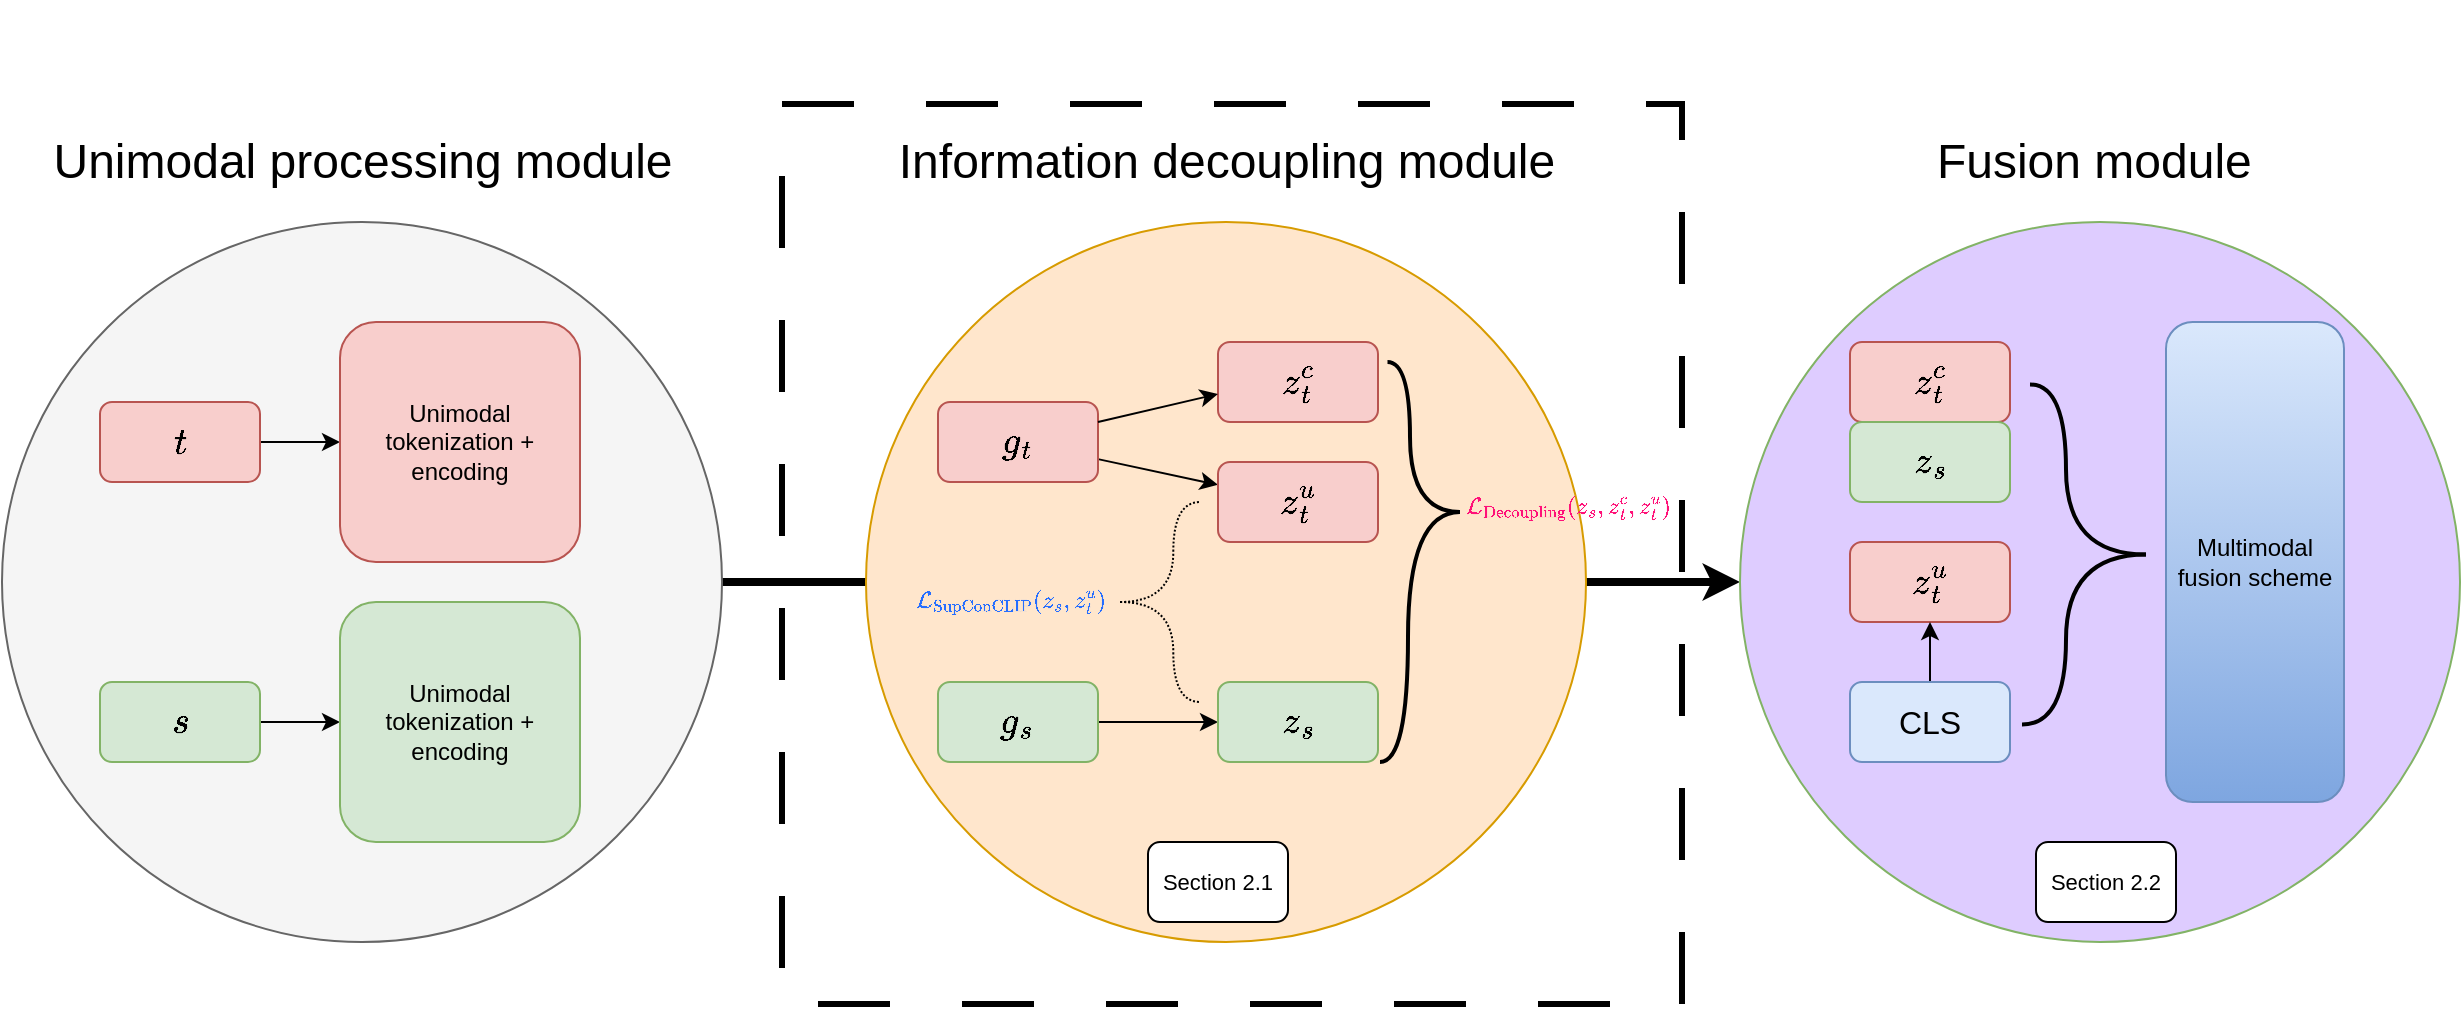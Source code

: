 <mxfile version="26.0.3">
  <diagram name="Page-1" id="ppDWNuSZf4CIT6eY6HD5">
    <mxGraphModel dx="1430" dy="2057" grid="1" gridSize="10" guides="1" tooltips="1" connect="1" arrows="1" fold="1" page="1" pageScale="1" pageWidth="827" pageHeight="1169" math="1" shadow="0">
      <root>
        <mxCell id="0" />
        <mxCell id="1" parent="0" />
        <mxCell id="b5ZvEWZHJdZfXE5YK8wL-79" value="" style="rounded=0;whiteSpace=wrap;html=1;fillColor=none;dashed=1;dashPattern=12 12;strokeWidth=3;" parent="1" vertex="1">
          <mxGeometry x="471" y="-9" width="450" height="450" as="geometry" />
        </mxCell>
        <mxCell id="MBMcE1C07mRVB2KjmC6v-1" style="edgeStyle=none;rounded=0;orthogonalLoop=1;jettySize=auto;html=1;entryX=0;entryY=0.5;entryDx=0;entryDy=0;strokeColor=default;align=center;verticalAlign=middle;fontFamily=Helvetica;fontSize=11;fontColor=default;labelBackgroundColor=default;endArrow=classic;fillColor=#000000;strokeWidth=4;" edge="1" parent="1" source="b5ZvEWZHJdZfXE5YK8wL-9" target="b5ZvEWZHJdZfXE5YK8wL-39">
          <mxGeometry relative="1" as="geometry" />
        </mxCell>
        <mxCell id="b5ZvEWZHJdZfXE5YK8wL-39" value="" style="ellipse;whiteSpace=wrap;html=1;aspect=fixed;fillColor=#DECCFF;strokeColor=#82b366;" parent="1" vertex="1">
          <mxGeometry x="950" y="50" width="360" height="360" as="geometry" />
        </mxCell>
        <mxCell id="b5ZvEWZHJdZfXE5YK8wL-23" value="" style="ellipse;whiteSpace=wrap;html=1;aspect=fixed;fillColor=#ffe6cc;strokeColor=#d79b00;" parent="1" vertex="1">
          <mxGeometry x="513" y="50" width="360" height="360" as="geometry" />
        </mxCell>
        <mxCell id="b5ZvEWZHJdZfXE5YK8wL-9" value="" style="ellipse;whiteSpace=wrap;html=1;aspect=fixed;fillColor=#f5f5f5;strokeColor=#666666;fontColor=#333333;" parent="1" vertex="1">
          <mxGeometry x="81" y="50" width="360" height="360" as="geometry" />
        </mxCell>
        <mxCell id="b5ZvEWZHJdZfXE5YK8wL-8" value="" style="edgeStyle=orthogonalEdgeStyle;rounded=0;orthogonalLoop=1;jettySize=auto;html=1;" parent="1" source="b5ZvEWZHJdZfXE5YK8wL-2" target="b5ZvEWZHJdZfXE5YK8wL-5" edge="1">
          <mxGeometry relative="1" as="geometry" />
        </mxCell>
        <mxCell id="b5ZvEWZHJdZfXE5YK8wL-2" value="&lt;font style=&quot;font-size: 16px;&quot;&gt;$$t$$&lt;/font&gt;" style="rounded=1;whiteSpace=wrap;html=1;fillColor=#f8cecc;strokeColor=#b85450;" parent="1" vertex="1">
          <mxGeometry x="130" y="140" width="80" height="40" as="geometry" />
        </mxCell>
        <mxCell id="b5ZvEWZHJdZfXE5YK8wL-7" value="" style="edgeStyle=orthogonalEdgeStyle;rounded=0;orthogonalLoop=1;jettySize=auto;html=1;" parent="1" source="b5ZvEWZHJdZfXE5YK8wL-4" target="b5ZvEWZHJdZfXE5YK8wL-6" edge="1">
          <mxGeometry relative="1" as="geometry" />
        </mxCell>
        <mxCell id="b5ZvEWZHJdZfXE5YK8wL-4" value="&lt;font style=&quot;font-size: 16px;&quot;&gt;$$s$$&lt;/font&gt;" style="rounded=1;whiteSpace=wrap;html=1;fillColor=#d5e8d4;strokeColor=#82b366;" parent="1" vertex="1">
          <mxGeometry x="130" y="280" width="80" height="40" as="geometry" />
        </mxCell>
        <mxCell id="b5ZvEWZHJdZfXE5YK8wL-5" value="Unimodal tokenization + encoding" style="rounded=1;whiteSpace=wrap;html=1;fillColor=#f8cecc;strokeColor=#b85450;" parent="1" vertex="1">
          <mxGeometry x="250" y="100" width="120" height="120" as="geometry" />
        </mxCell>
        <mxCell id="b5ZvEWZHJdZfXE5YK8wL-6" value="Unimodal tokenization + encoding" style="rounded=1;whiteSpace=wrap;html=1;fillColor=#d5e8d4;strokeColor=#82b366;" parent="1" vertex="1">
          <mxGeometry x="250" y="240" width="120" height="120" as="geometry" />
        </mxCell>
        <mxCell id="b5ZvEWZHJdZfXE5YK8wL-19" value="" style="rounded=0;orthogonalLoop=1;jettySize=auto;html=1;" parent="1" source="b5ZvEWZHJdZfXE5YK8wL-13" target="b5ZvEWZHJdZfXE5YK8wL-17" edge="1">
          <mxGeometry relative="1" as="geometry" />
        </mxCell>
        <mxCell id="b5ZvEWZHJdZfXE5YK8wL-13" value="&lt;font style=&quot;font-size: 16px;&quot;&gt;$$g_t$$&lt;/font&gt;" style="rounded=1;whiteSpace=wrap;html=1;fillColor=#f8cecc;strokeColor=#b85450;" parent="1" vertex="1">
          <mxGeometry x="549" y="140" width="80" height="40" as="geometry" />
        </mxCell>
        <mxCell id="b5ZvEWZHJdZfXE5YK8wL-22" value="" style="edgeStyle=orthogonalEdgeStyle;rounded=0;orthogonalLoop=1;jettySize=auto;html=1;" parent="1" source="b5ZvEWZHJdZfXE5YK8wL-14" target="b5ZvEWZHJdZfXE5YK8wL-18" edge="1">
          <mxGeometry relative="1" as="geometry" />
        </mxCell>
        <mxCell id="b5ZvEWZHJdZfXE5YK8wL-14" value="&lt;font style=&quot;font-size: 16px;&quot;&gt;$$g_s$$&lt;/font&gt;" style="rounded=1;whiteSpace=wrap;html=1;fillColor=#d5e8d4;strokeColor=#82b366;" parent="1" vertex="1">
          <mxGeometry x="549" y="280" width="80" height="40" as="geometry" />
        </mxCell>
        <mxCell id="b5ZvEWZHJdZfXE5YK8wL-16" value="&lt;font style=&quot;font-size: 16px;&quot;&gt;$$z_t^c$$&lt;/font&gt;" style="rounded=1;whiteSpace=wrap;html=1;fillColor=#f8cecc;strokeColor=#b85450;" parent="1" vertex="1">
          <mxGeometry x="689" y="110" width="80" height="40" as="geometry" />
        </mxCell>
        <mxCell id="b5ZvEWZHJdZfXE5YK8wL-17" value="&lt;font style=&quot;font-size: 16px;&quot;&gt;$$z_t^u$$&lt;/font&gt;" style="rounded=1;whiteSpace=wrap;html=1;fillColor=#f8cecc;strokeColor=#b85450;" parent="1" vertex="1">
          <mxGeometry x="689" y="170" width="80" height="40" as="geometry" />
        </mxCell>
        <mxCell id="b5ZvEWZHJdZfXE5YK8wL-18" value="&lt;font style=&quot;font-size: 16px;&quot;&gt;$$z_s$$&lt;/font&gt;" style="rounded=1;whiteSpace=wrap;html=1;fillColor=#d5e8d4;strokeColor=#82b366;" parent="1" vertex="1">
          <mxGeometry x="689" y="280" width="80" height="40" as="geometry" />
        </mxCell>
        <mxCell id="b5ZvEWZHJdZfXE5YK8wL-21" value="" style="rounded=0;orthogonalLoop=1;jettySize=auto;html=1;exitX=1;exitY=0.25;exitDx=0;exitDy=0;" parent="1" source="b5ZvEWZHJdZfXE5YK8wL-13" edge="1">
          <mxGeometry relative="1" as="geometry">
            <mxPoint x="629" y="124" as="sourcePoint" />
            <mxPoint x="689" y="136" as="targetPoint" />
          </mxGeometry>
        </mxCell>
        <mxCell id="b5ZvEWZHJdZfXE5YK8wL-24" value="&lt;font style=&quot;font-size: 16px;&quot;&gt;$$z_t^u$$&lt;/font&gt;" style="rounded=1;whiteSpace=wrap;html=1;fillColor=#f8cecc;strokeColor=#b85450;" parent="1" vertex="1">
          <mxGeometry x="1005" y="210" width="80" height="40" as="geometry" />
        </mxCell>
        <mxCell id="b5ZvEWZHJdZfXE5YK8wL-25" value="&lt;font style=&quot;font-size: 16px;&quot;&gt;$$z_t^c$$&lt;/font&gt;" style="rounded=1;whiteSpace=wrap;html=1;fillColor=#f8cecc;strokeColor=#b85450;" parent="1" vertex="1">
          <mxGeometry x="1005" y="110" width="80" height="40" as="geometry" />
        </mxCell>
        <mxCell id="b5ZvEWZHJdZfXE5YK8wL-26" value="&lt;font style=&quot;font-size: 16px;&quot;&gt;$$z_s$$&lt;/font&gt;" style="rounded=1;whiteSpace=wrap;html=1;fillColor=#d5e8d4;strokeColor=#82b366;" parent="1" vertex="1">
          <mxGeometry x="1005" y="150" width="80" height="40" as="geometry" />
        </mxCell>
        <mxCell id="b5ZvEWZHJdZfXE5YK8wL-30" style="edgeStyle=orthogonalEdgeStyle;rounded=0;orthogonalLoop=1;jettySize=auto;html=1;entryX=0.5;entryY=1;entryDx=0;entryDy=0;" parent="1" source="b5ZvEWZHJdZfXE5YK8wL-27" target="b5ZvEWZHJdZfXE5YK8wL-24" edge="1">
          <mxGeometry relative="1" as="geometry" />
        </mxCell>
        <mxCell id="b5ZvEWZHJdZfXE5YK8wL-27" value="&lt;font style=&quot;font-size: 16px;&quot;&gt;CLS&lt;/font&gt;" style="rounded=1;whiteSpace=wrap;html=1;fillColor=#dae8fc;strokeColor=#6c8ebf;" parent="1" vertex="1">
          <mxGeometry x="1005" y="280" width="80" height="40" as="geometry" />
        </mxCell>
        <mxCell id="b5ZvEWZHJdZfXE5YK8wL-37" value="&lt;font&gt;Multimodal fusion scheme&lt;/font&gt;" style="rounded=1;whiteSpace=wrap;html=1;fillColor=#dae8fc;strokeColor=#6c8ebf;gradientColor=#7ea6e0;" parent="1" vertex="1">
          <mxGeometry x="1163" y="100" width="89" height="240" as="geometry" />
        </mxCell>
        <mxCell id="b5ZvEWZHJdZfXE5YK8wL-40" value="" style="group;rotation=-179;" parent="1" vertex="1" connectable="0">
          <mxGeometry x="980" y="-60" width="60" height="170" as="geometry" />
        </mxCell>
        <mxCell id="b5ZvEWZHJdZfXE5YK8wL-41" value="" style="endArrow=none;html=1;rounded=0;fontStyle=1;edgeStyle=orthogonalEdgeStyle;curved=1;strokeWidth=2;" parent="b5ZvEWZHJdZfXE5YK8wL-40" edge="1">
          <mxGeometry width="50" height="50" relative="1" as="geometry">
            <mxPoint x="173" y="276.25" as="sourcePoint" />
            <mxPoint x="111" y="361.25" as="targetPoint" />
            <Array as="points">
              <mxPoint x="133" y="276.25" />
              <mxPoint x="131" y="361.25" />
            </Array>
          </mxGeometry>
        </mxCell>
        <mxCell id="b5ZvEWZHJdZfXE5YK8wL-42" value="" style="endArrow=none;html=1;rounded=0;edgeStyle=orthogonalEdgeStyle;curved=1;strokeWidth=2;" parent="b5ZvEWZHJdZfXE5YK8wL-40" edge="1">
          <mxGeometry width="50" height="50" relative="1" as="geometry">
            <mxPoint x="173" y="276.25" as="sourcePoint" />
            <mxPoint x="115" y="191.25" as="targetPoint" />
            <Array as="points">
              <mxPoint x="133" y="276.25" />
              <mxPoint x="135" y="191.25" />
            </Array>
          </mxGeometry>
        </mxCell>
        <mxCell id="b5ZvEWZHJdZfXE5YK8wL-76" value="&lt;font style=&quot;font-size: 24px;&quot;&gt;Unimodal processing module&lt;/font&gt;" style="text;html=1;align=center;verticalAlign=middle;resizable=0;points=[];autosize=1;strokeColor=none;fillColor=none;" parent="1" vertex="1">
          <mxGeometry x="96" width="330" height="40" as="geometry" />
        </mxCell>
        <mxCell id="b5ZvEWZHJdZfXE5YK8wL-77" value="&lt;font style=&quot;font-size: 24px;&quot;&gt;Information decoupling module&lt;/font&gt;" style="text;html=1;align=center;verticalAlign=middle;resizable=0;points=[];autosize=1;strokeColor=none;fillColor=none;" parent="1" vertex="1">
          <mxGeometry x="518" width="350" height="40" as="geometry" />
        </mxCell>
        <mxCell id="b5ZvEWZHJdZfXE5YK8wL-78" value="&lt;font style=&quot;font-size: 24px;&quot;&gt;Fusion module&amp;nbsp;&lt;/font&gt;" style="text;html=1;align=center;verticalAlign=middle;resizable=0;points=[];autosize=1;strokeColor=none;fillColor=none;" parent="1" vertex="1">
          <mxGeometry x="1035" width="190" height="40" as="geometry" />
        </mxCell>
        <mxCell id="MBMcE1C07mRVB2KjmC6v-2" value="&lt;b style=&quot;forced-color-adjust: none; font-family: Helvetica; font-style: normal; font-variant-ligatures: normal; font-variant-caps: normal; letter-spacing: normal; orphans: 2; text-align: center; text-indent: 0px; text-transform: none; widows: 2; word-spacing: 0px; -webkit-text-stroke-width: 0px; white-space: normal; background-color: rgb(251, 251, 251); text-decoration-thickness: initial; text-decoration-style: initial; text-decoration-color: initial;&quot;&gt;&lt;font style=&quot;color: rgb(38, 110, 255); font-size: 10px;&quot;&gt;$$\mathcal{L}_\mathrm{SupConCLIP}(z_s, z_t^u)$$&lt;/font&gt;&lt;/b&gt;" style="text;whiteSpace=wrap;html=1;" vertex="1" parent="1">
          <mxGeometry x="536" y="217" width="110" height="40" as="geometry" />
        </mxCell>
        <mxCell id="MBMcE1C07mRVB2KjmC6v-6" value="" style="group" vertex="1" connectable="0" parent="1">
          <mxGeometry x="640" y="190" width="40" height="100" as="geometry" />
        </mxCell>
        <mxCell id="MBMcE1C07mRVB2KjmC6v-4" value="" style="endArrow=none;html=1;rounded=0;fontStyle=1;edgeStyle=orthogonalEdgeStyle;curved=1;strokeWidth=1;strokeColor=default;align=center;verticalAlign=middle;fontFamily=Helvetica;fontSize=11;fontColor=default;labelBackgroundColor=default;fillColor=#000000;dashed=1;dashPattern=1 1;" edge="1" parent="MBMcE1C07mRVB2KjmC6v-6">
          <mxGeometry width="50" height="50" relative="1" as="geometry">
            <mxPoint y="50" as="sourcePoint" />
            <mxPoint x="40" as="targetPoint" />
            <Array as="points">
              <mxPoint x="26.667" y="50" />
              <mxPoint x="26.667" />
            </Array>
          </mxGeometry>
        </mxCell>
        <mxCell id="MBMcE1C07mRVB2KjmC6v-5" value="" style="endArrow=none;html=1;rounded=0;edgeStyle=orthogonalEdgeStyle;curved=1;strokeWidth=1;strokeColor=default;align=center;verticalAlign=middle;fontFamily=Helvetica;fontSize=11;fontColor=default;labelBackgroundColor=default;fillColor=#000000;dashed=1;dashPattern=1 1;" edge="1" parent="MBMcE1C07mRVB2KjmC6v-6">
          <mxGeometry width="50" height="50" relative="1" as="geometry">
            <mxPoint y="50" as="sourcePoint" />
            <mxPoint x="40" y="100" as="targetPoint" />
            <Array as="points">
              <mxPoint x="26.667" y="50" />
              <mxPoint x="26.667" y="100" />
            </Array>
          </mxGeometry>
        </mxCell>
        <mxCell id="MBMcE1C07mRVB2KjmC6v-7" value="&lt;b style=&quot;forced-color-adjust: none; font-family: Helvetica; font-style: normal; font-variant-ligatures: normal; font-variant-caps: normal; letter-spacing: normal; orphans: 2; text-align: center; text-indent: 0px; text-transform: none; widows: 2; word-spacing: 0px; -webkit-text-stroke-width: 0px; white-space: normal; background-color: rgb(251, 251, 251); text-decoration-thickness: initial; text-decoration-style: initial; text-decoration-color: initial;&quot;&gt;&lt;font style=&quot;color: rgb(255, 17, 120); font-size: 10px;&quot;&gt;$$\mathcal{L}_\mathrm{Decoupling}(z_s, z_t^c, z_t^u)$$&lt;/font&gt;&lt;/b&gt;" style="text;whiteSpace=wrap;html=1;" vertex="1" parent="1">
          <mxGeometry x="811" y="170" width="100" height="40" as="geometry" />
        </mxCell>
        <mxCell id="MBMcE1C07mRVB2KjmC6v-16" value="" style="group" vertex="1" connectable="0" parent="1">
          <mxGeometry x="770" y="120" width="40" height="200" as="geometry" />
        </mxCell>
        <mxCell id="MBMcE1C07mRVB2KjmC6v-12" value="" style="endArrow=none;html=1;rounded=0;fontStyle=1;edgeStyle=orthogonalEdgeStyle;curved=1;strokeWidth=2;strokeColor=default;align=center;verticalAlign=middle;fontFamily=Helvetica;fontSize=11;fontColor=default;labelBackgroundColor=default;fillColor=#000000;" edge="1" parent="MBMcE1C07mRVB2KjmC6v-16">
          <mxGeometry width="50" height="50" relative="1" as="geometry">
            <mxPoint x="40" y="75" as="sourcePoint" />
            <mxPoint y="199.975" as="targetPoint" />
            <Array as="points">
              <mxPoint x="14" y="75" />
              <mxPoint x="14" y="200" />
            </Array>
          </mxGeometry>
        </mxCell>
        <mxCell id="MBMcE1C07mRVB2KjmC6v-13" value="" style="endArrow=none;html=1;rounded=0;edgeStyle=orthogonalEdgeStyle;curved=1;strokeWidth=2;strokeColor=default;align=center;verticalAlign=middle;fontFamily=Helvetica;fontSize=11;fontColor=default;labelBackgroundColor=default;fillColor=#000000;" edge="1" parent="MBMcE1C07mRVB2KjmC6v-16">
          <mxGeometry width="50" height="50" relative="1" as="geometry">
            <mxPoint x="40" y="75" as="sourcePoint" />
            <mxPoint x="3.75" as="targetPoint" />
            <Array as="points">
              <mxPoint x="15" y="75" />
              <mxPoint x="15" />
            </Array>
          </mxGeometry>
        </mxCell>
        <mxCell id="MBMcE1C07mRVB2KjmC6v-18" value="Section 2.1" style="rounded=1;whiteSpace=wrap;html=1;fontFamily=Helvetica;fontSize=11;fontColor=default;labelBackgroundColor=default;" vertex="1" parent="1">
          <mxGeometry x="654" y="360" width="70" height="40" as="geometry" />
        </mxCell>
        <mxCell id="MBMcE1C07mRVB2KjmC6v-19" value="Section 2.2" style="rounded=1;whiteSpace=wrap;html=1;fontFamily=Helvetica;fontSize=11;fontColor=default;labelBackgroundColor=default;" vertex="1" parent="1">
          <mxGeometry x="1098" y="360" width="70" height="40" as="geometry" />
        </mxCell>
      </root>
    </mxGraphModel>
  </diagram>
</mxfile>
